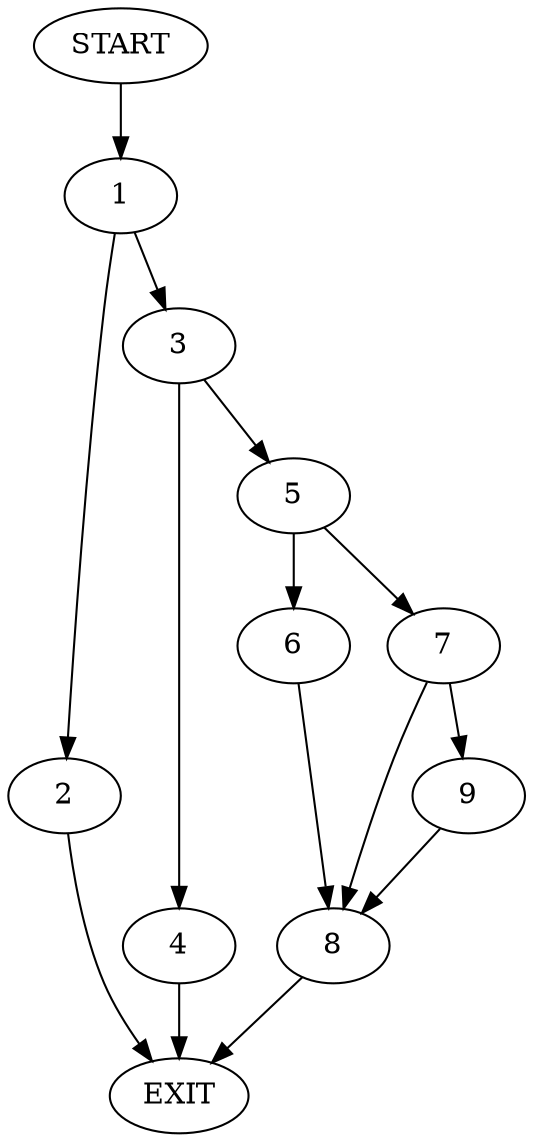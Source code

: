digraph {
0 [label="START"]
10 [label="EXIT"]
0 -> 1
1 -> 2
1 -> 3
2 -> 10
3 -> 4
3 -> 5
5 -> 6
5 -> 7
4 -> 10
6 -> 8
7 -> 9
7 -> 8
8 -> 10
9 -> 8
}
